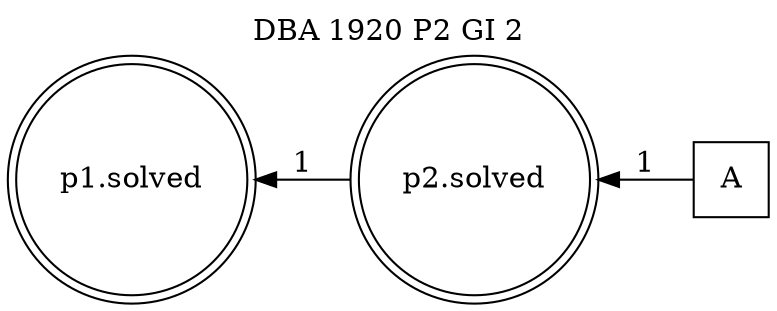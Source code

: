 digraph DBA_1920_P2_GI_2_GOOD {
labelloc="tl"
label= " DBA 1920 P2 GI 2 "
rankdir="RL";
graph [ size=" 10 , 10 !"]

"A" [shape="square" label="A"]
"p2.solved" [shape="doublecircle" label="p2.solved"]
"p1.solved" [shape="doublecircle" label="p1.solved"]
"A" -> "p2.solved" [ label=1]
"p2.solved" -> "p1.solved" [ label=1]
}
